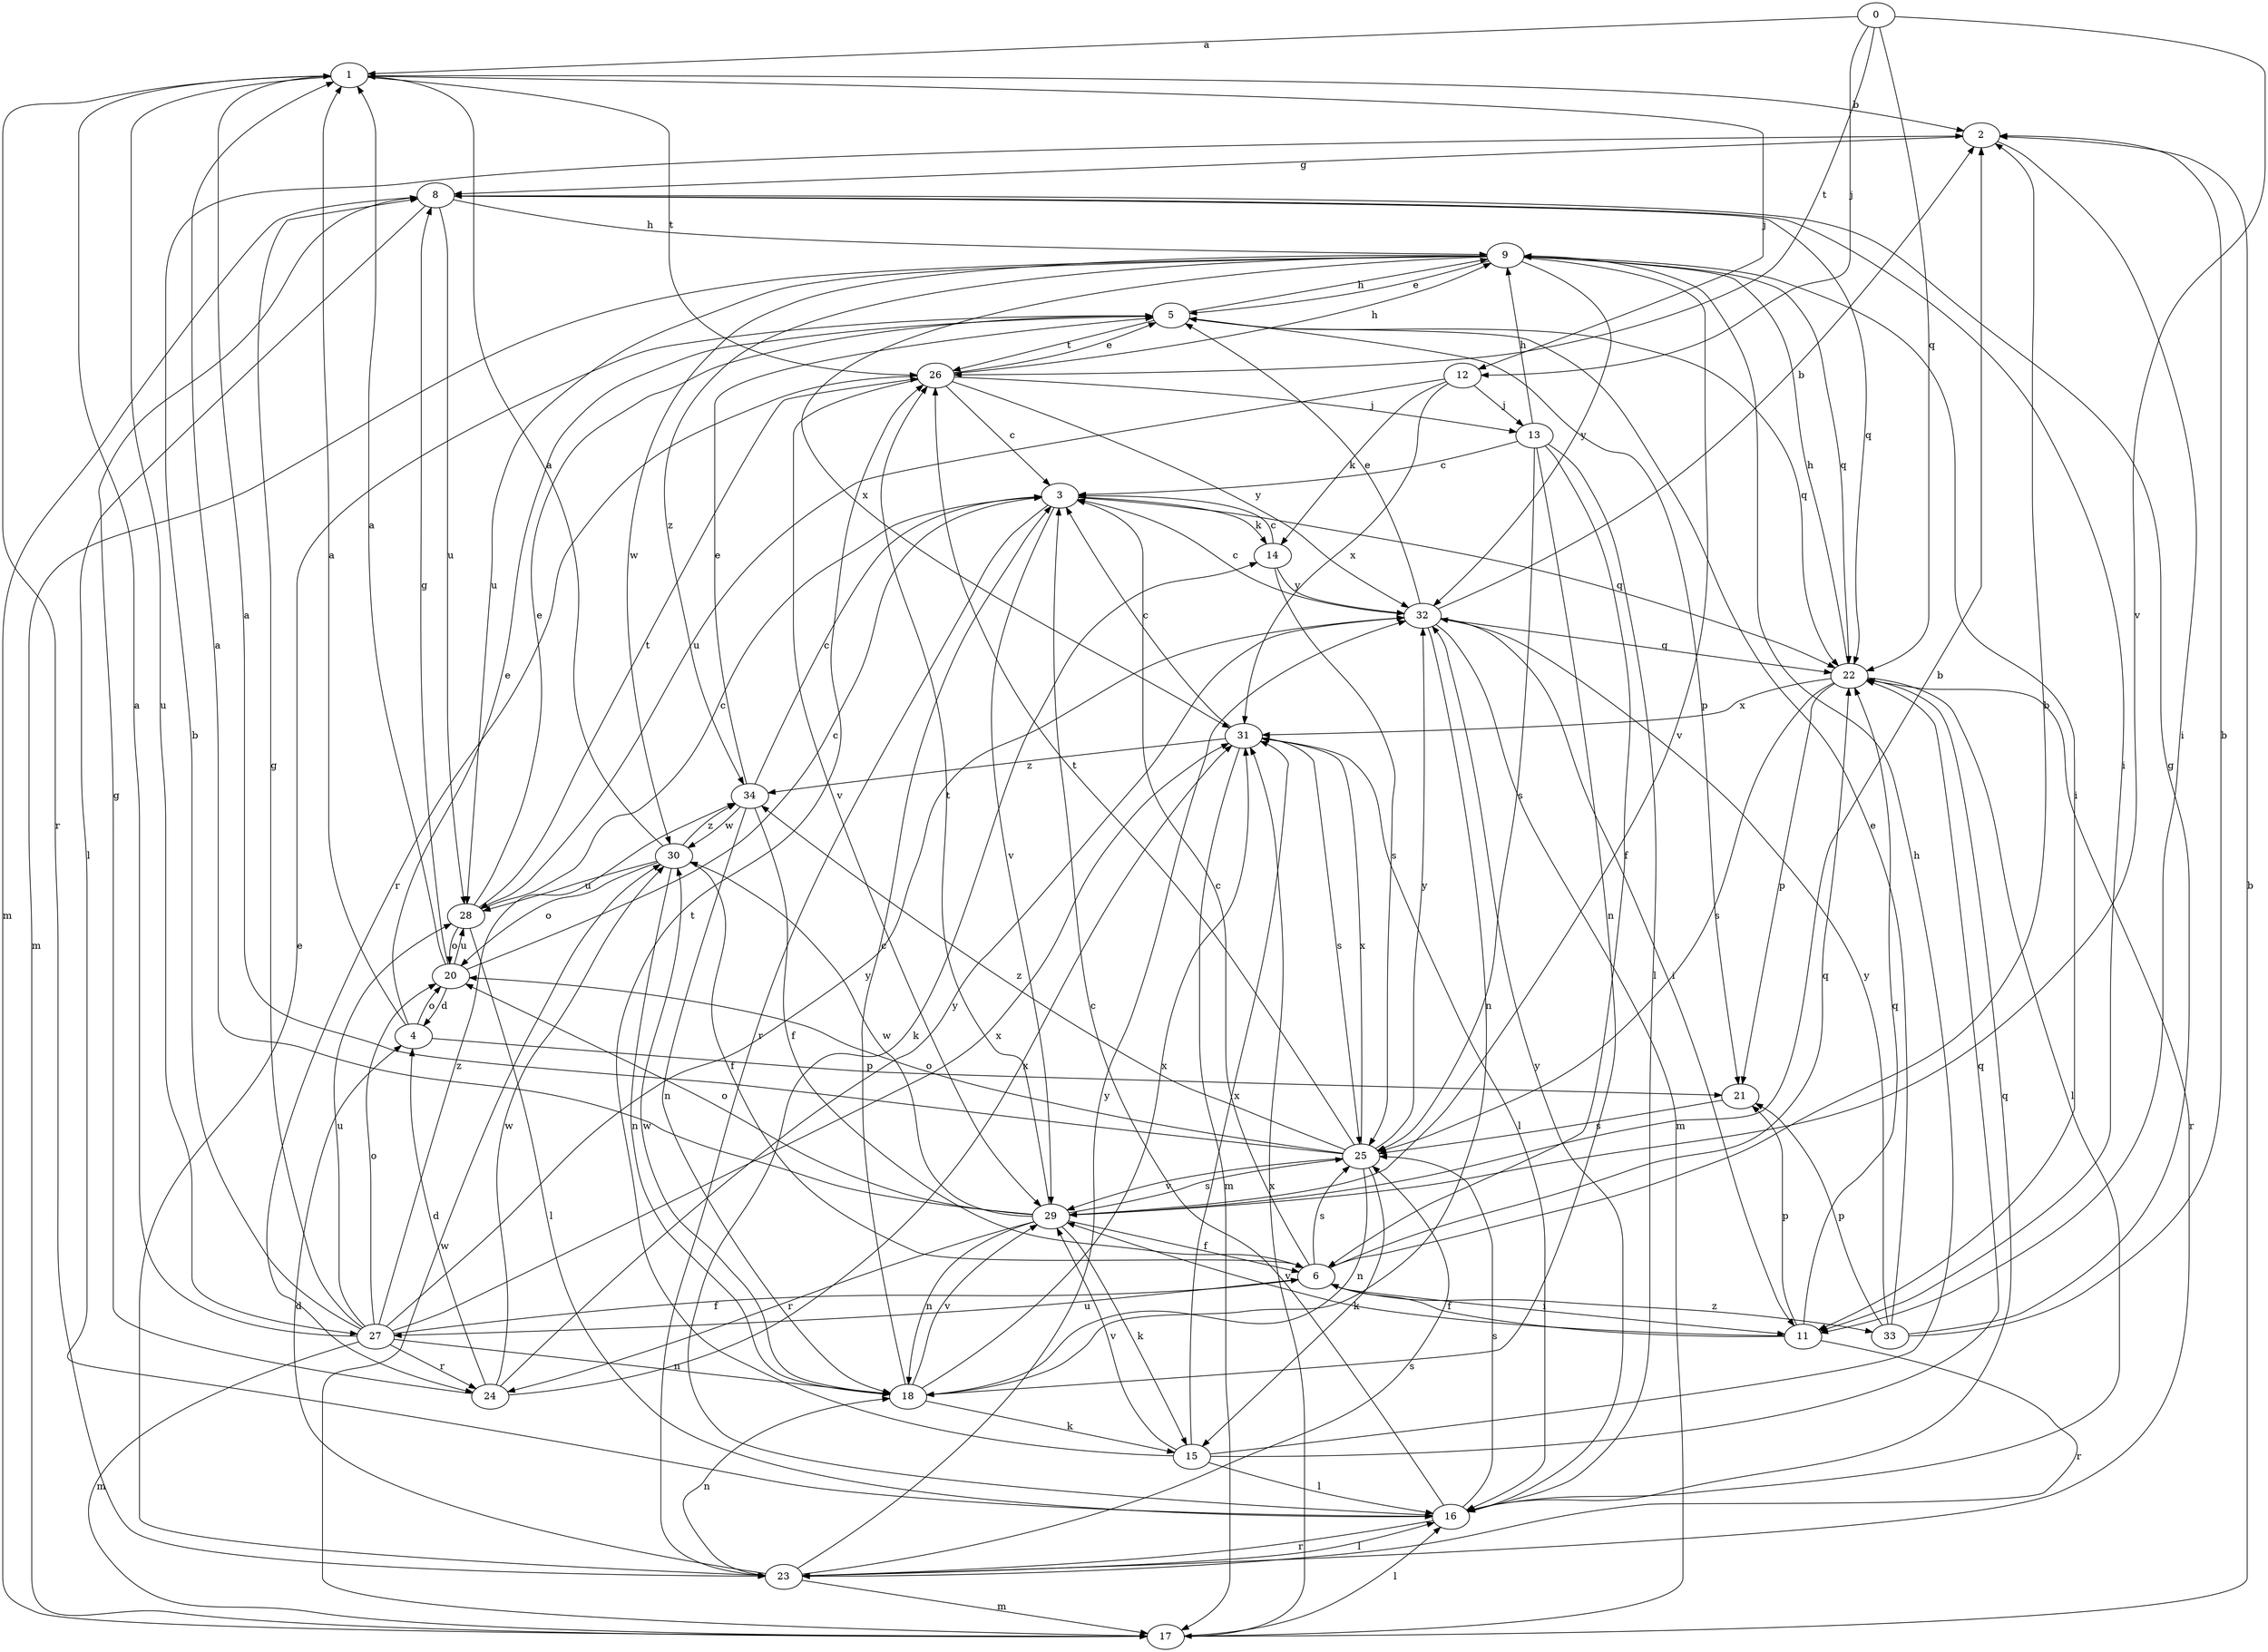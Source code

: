 strict digraph  {
0;
1;
2;
3;
4;
5;
6;
8;
9;
11;
12;
13;
14;
15;
16;
17;
18;
20;
21;
22;
23;
24;
25;
26;
27;
28;
29;
30;
31;
32;
33;
34;
0 -> 1  [label=a];
0 -> 12  [label=j];
0 -> 22  [label=q];
0 -> 26  [label=t];
0 -> 29  [label=v];
1 -> 2  [label=b];
1 -> 12  [label=j];
1 -> 23  [label=r];
1 -> 26  [label=t];
1 -> 27  [label=u];
2 -> 8  [label=g];
2 -> 11  [label=i];
3 -> 14  [label=k];
3 -> 22  [label=q];
3 -> 23  [label=r];
3 -> 29  [label=v];
4 -> 1  [label=a];
4 -> 5  [label=e];
4 -> 20  [label=o];
4 -> 21  [label=p];
5 -> 9  [label=h];
5 -> 21  [label=p];
5 -> 22  [label=q];
5 -> 26  [label=t];
6 -> 2  [label=b];
6 -> 3  [label=c];
6 -> 11  [label=i];
6 -> 22  [label=q];
6 -> 25  [label=s];
6 -> 27  [label=u];
6 -> 33  [label=z];
8 -> 9  [label=h];
8 -> 11  [label=i];
8 -> 16  [label=l];
8 -> 17  [label=m];
8 -> 22  [label=q];
8 -> 28  [label=u];
9 -> 5  [label=e];
9 -> 11  [label=i];
9 -> 17  [label=m];
9 -> 22  [label=q];
9 -> 28  [label=u];
9 -> 29  [label=v];
9 -> 30  [label=w];
9 -> 31  [label=x];
9 -> 32  [label=y];
9 -> 34  [label=z];
11 -> 6  [label=f];
11 -> 21  [label=p];
11 -> 22  [label=q];
11 -> 23  [label=r];
11 -> 29  [label=v];
12 -> 13  [label=j];
12 -> 14  [label=k];
12 -> 28  [label=u];
12 -> 31  [label=x];
13 -> 3  [label=c];
13 -> 6  [label=f];
13 -> 9  [label=h];
13 -> 16  [label=l];
13 -> 18  [label=n];
13 -> 25  [label=s];
14 -> 3  [label=c];
14 -> 25  [label=s];
14 -> 32  [label=y];
15 -> 9  [label=h];
15 -> 16  [label=l];
15 -> 22  [label=q];
15 -> 26  [label=t];
15 -> 29  [label=v];
15 -> 31  [label=x];
16 -> 3  [label=c];
16 -> 14  [label=k];
16 -> 22  [label=q];
16 -> 23  [label=r];
16 -> 25  [label=s];
16 -> 32  [label=y];
17 -> 2  [label=b];
17 -> 16  [label=l];
17 -> 30  [label=w];
17 -> 31  [label=x];
18 -> 3  [label=c];
18 -> 15  [label=k];
18 -> 29  [label=v];
18 -> 30  [label=w];
18 -> 31  [label=x];
20 -> 1  [label=a];
20 -> 3  [label=c];
20 -> 4  [label=d];
20 -> 8  [label=g];
20 -> 28  [label=u];
21 -> 25  [label=s];
22 -> 9  [label=h];
22 -> 16  [label=l];
22 -> 21  [label=p];
22 -> 23  [label=r];
22 -> 25  [label=s];
22 -> 31  [label=x];
23 -> 4  [label=d];
23 -> 5  [label=e];
23 -> 16  [label=l];
23 -> 17  [label=m];
23 -> 18  [label=n];
23 -> 25  [label=s];
23 -> 32  [label=y];
24 -> 4  [label=d];
24 -> 8  [label=g];
24 -> 30  [label=w];
24 -> 31  [label=x];
24 -> 32  [label=y];
25 -> 1  [label=a];
25 -> 15  [label=k];
25 -> 18  [label=n];
25 -> 20  [label=o];
25 -> 26  [label=t];
25 -> 29  [label=v];
25 -> 31  [label=x];
25 -> 32  [label=y];
25 -> 34  [label=z];
26 -> 3  [label=c];
26 -> 5  [label=e];
26 -> 9  [label=h];
26 -> 13  [label=j];
26 -> 24  [label=r];
26 -> 29  [label=v];
26 -> 32  [label=y];
27 -> 1  [label=a];
27 -> 2  [label=b];
27 -> 6  [label=f];
27 -> 8  [label=g];
27 -> 17  [label=m];
27 -> 18  [label=n];
27 -> 20  [label=o];
27 -> 24  [label=r];
27 -> 28  [label=u];
27 -> 31  [label=x];
27 -> 32  [label=y];
27 -> 34  [label=z];
28 -> 3  [label=c];
28 -> 5  [label=e];
28 -> 16  [label=l];
28 -> 20  [label=o];
28 -> 26  [label=t];
29 -> 1  [label=a];
29 -> 2  [label=b];
29 -> 6  [label=f];
29 -> 15  [label=k];
29 -> 18  [label=n];
29 -> 20  [label=o];
29 -> 24  [label=r];
29 -> 25  [label=s];
29 -> 26  [label=t];
29 -> 30  [label=w];
30 -> 1  [label=a];
30 -> 6  [label=f];
30 -> 18  [label=n];
30 -> 20  [label=o];
30 -> 28  [label=u];
30 -> 34  [label=z];
31 -> 3  [label=c];
31 -> 16  [label=l];
31 -> 17  [label=m];
31 -> 25  [label=s];
31 -> 34  [label=z];
32 -> 2  [label=b];
32 -> 3  [label=c];
32 -> 5  [label=e];
32 -> 11  [label=i];
32 -> 17  [label=m];
32 -> 18  [label=n];
32 -> 22  [label=q];
33 -> 2  [label=b];
33 -> 5  [label=e];
33 -> 8  [label=g];
33 -> 21  [label=p];
33 -> 32  [label=y];
34 -> 3  [label=c];
34 -> 5  [label=e];
34 -> 6  [label=f];
34 -> 18  [label=n];
34 -> 30  [label=w];
}
